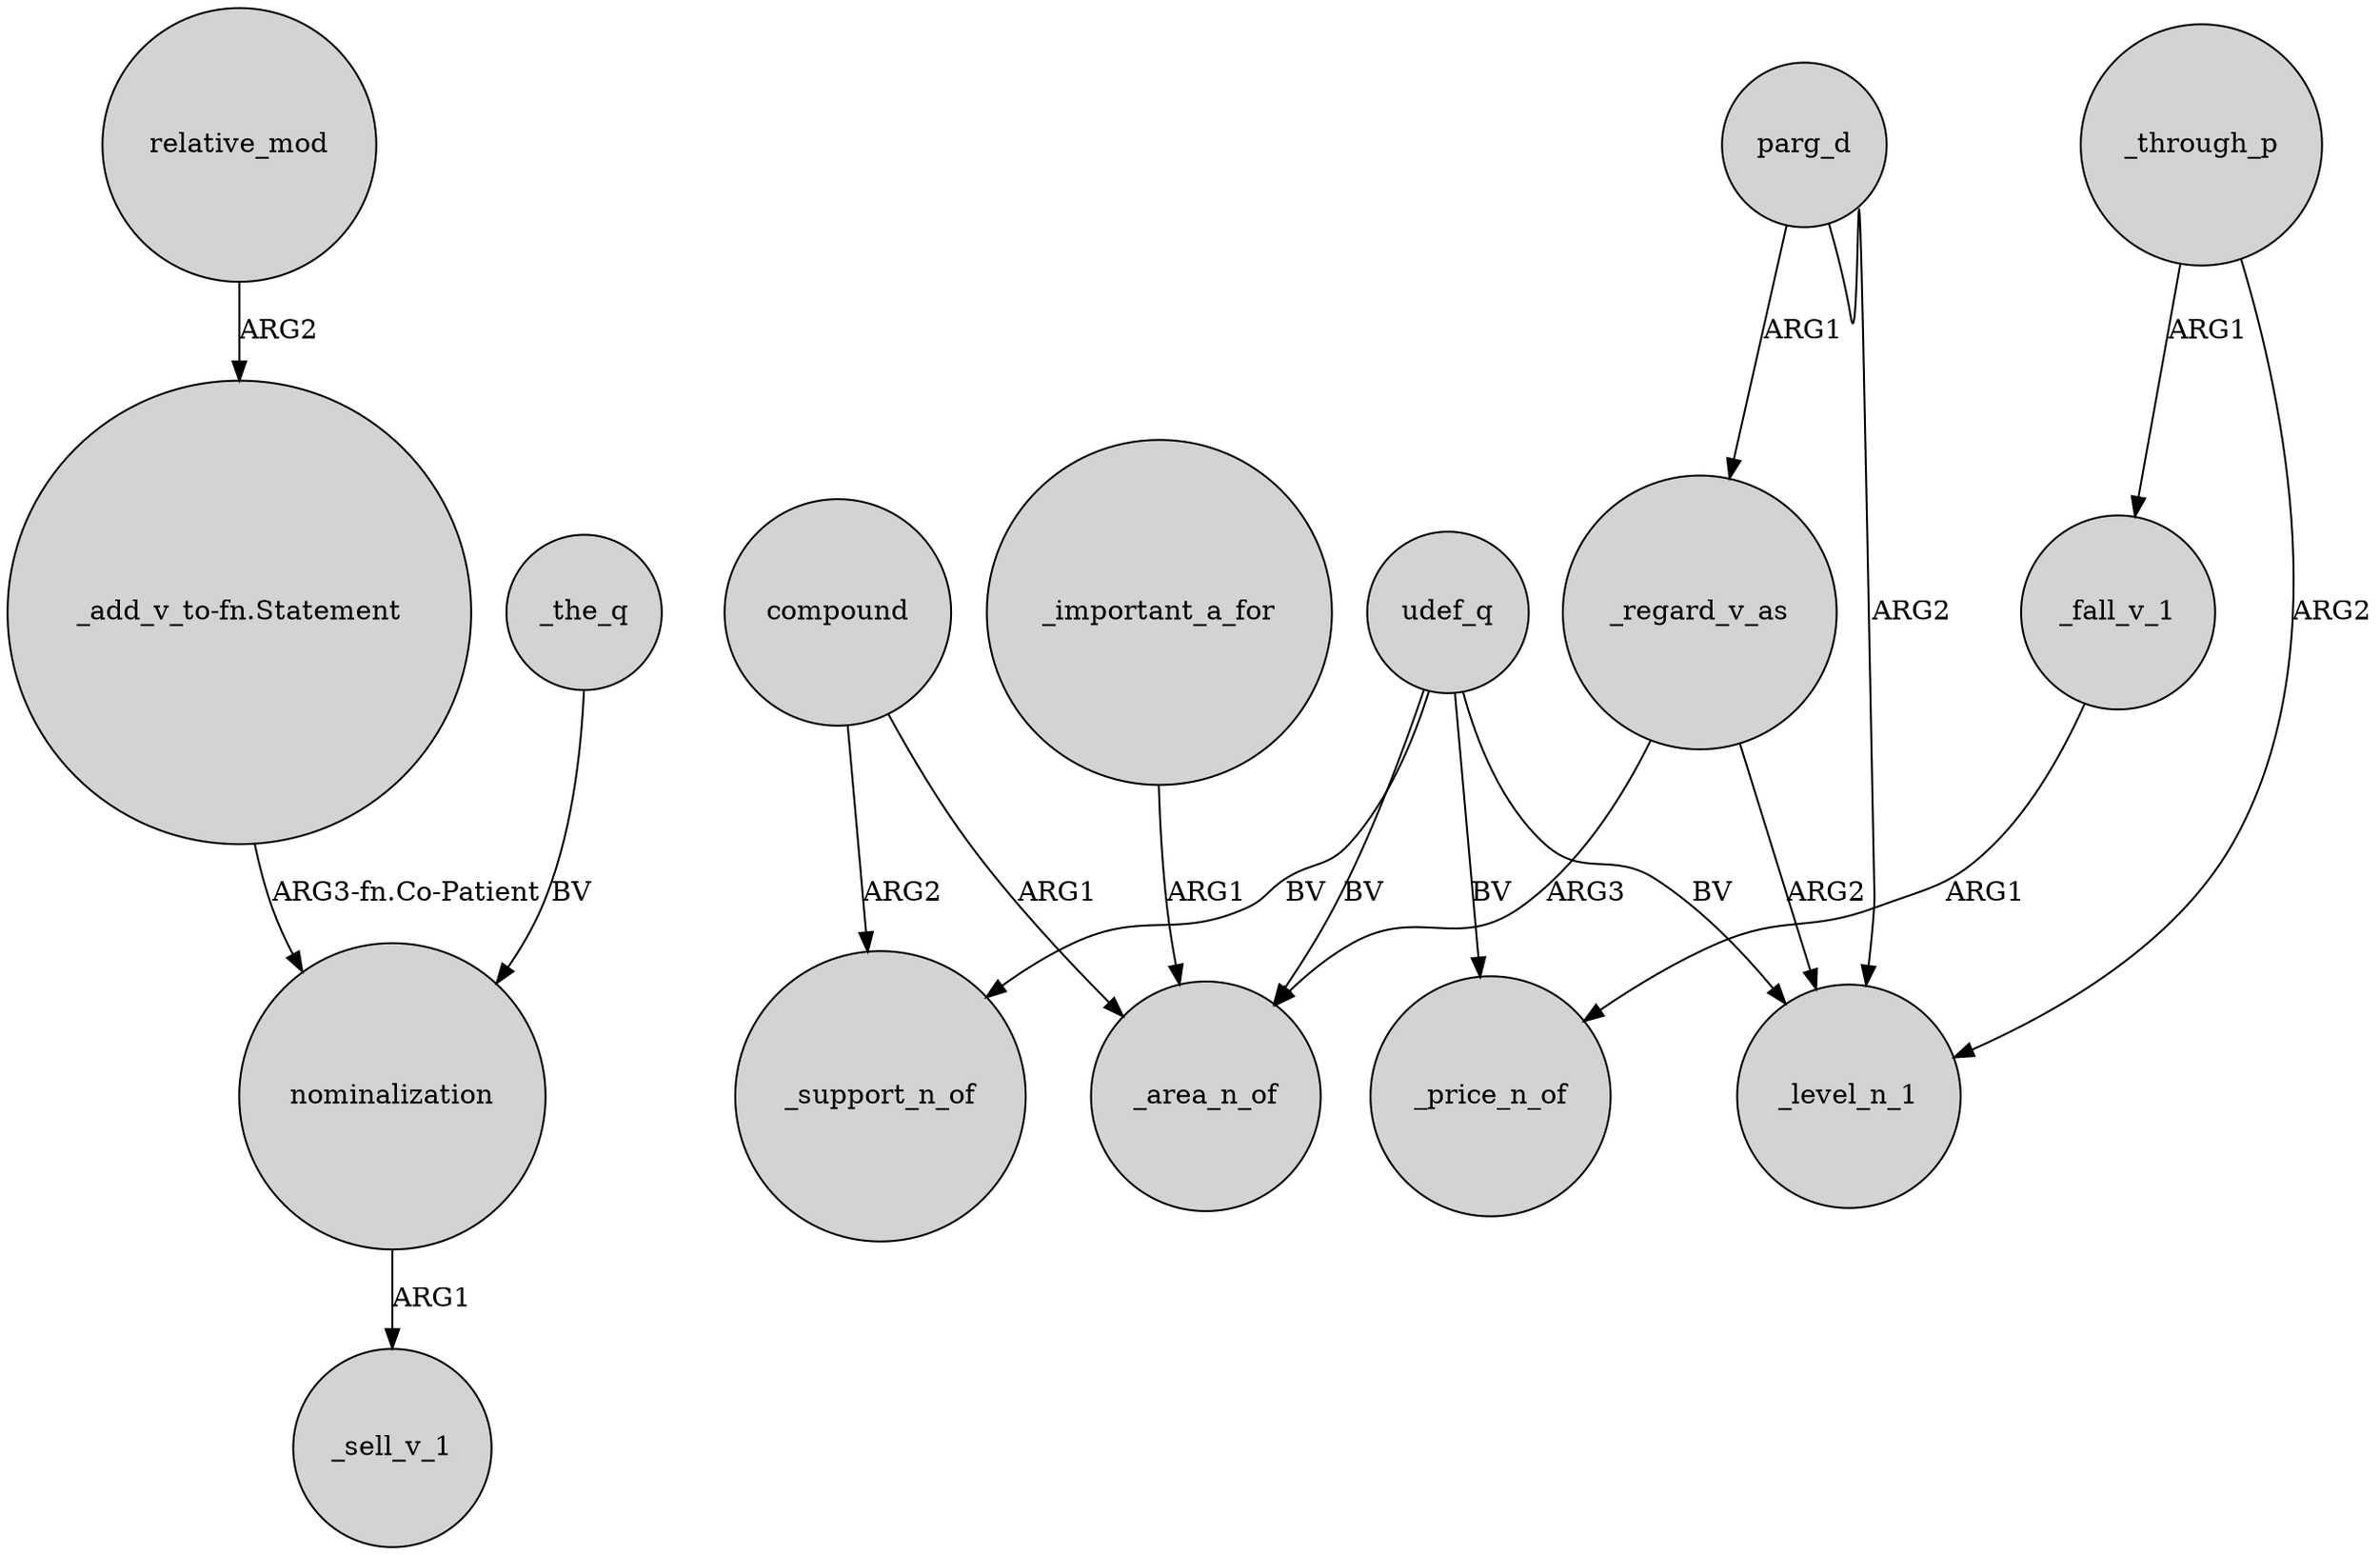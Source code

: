 digraph {
	node [shape=circle style=filled]
	relative_mod -> "_add_v_to-fn.Statement" [label=ARG2]
	udef_q -> _support_n_of [label=BV]
	_regard_v_as -> _area_n_of [label=ARG3]
	nominalization -> _sell_v_1 [label=ARG1]
	udef_q -> _price_n_of [label=BV]
	_regard_v_as -> _level_n_1 [label=ARG2]
	_fall_v_1 -> _price_n_of [label=ARG1]
	parg_d -> _level_n_1 [label=ARG2]
	_important_a_for -> _area_n_of [label=ARG1]
	_through_p -> _fall_v_1 [label=ARG1]
	_through_p -> _level_n_1 [label=ARG2]
	udef_q -> _area_n_of [label=BV]
	compound -> _area_n_of [label=ARG1]
	"_add_v_to-fn.Statement" -> nominalization [label="ARG3-fn.Co-Patient"]
	_the_q -> nominalization [label=BV]
	parg_d -> _regard_v_as [label=ARG1]
	compound -> _support_n_of [label=ARG2]
	udef_q -> _level_n_1 [label=BV]
}
